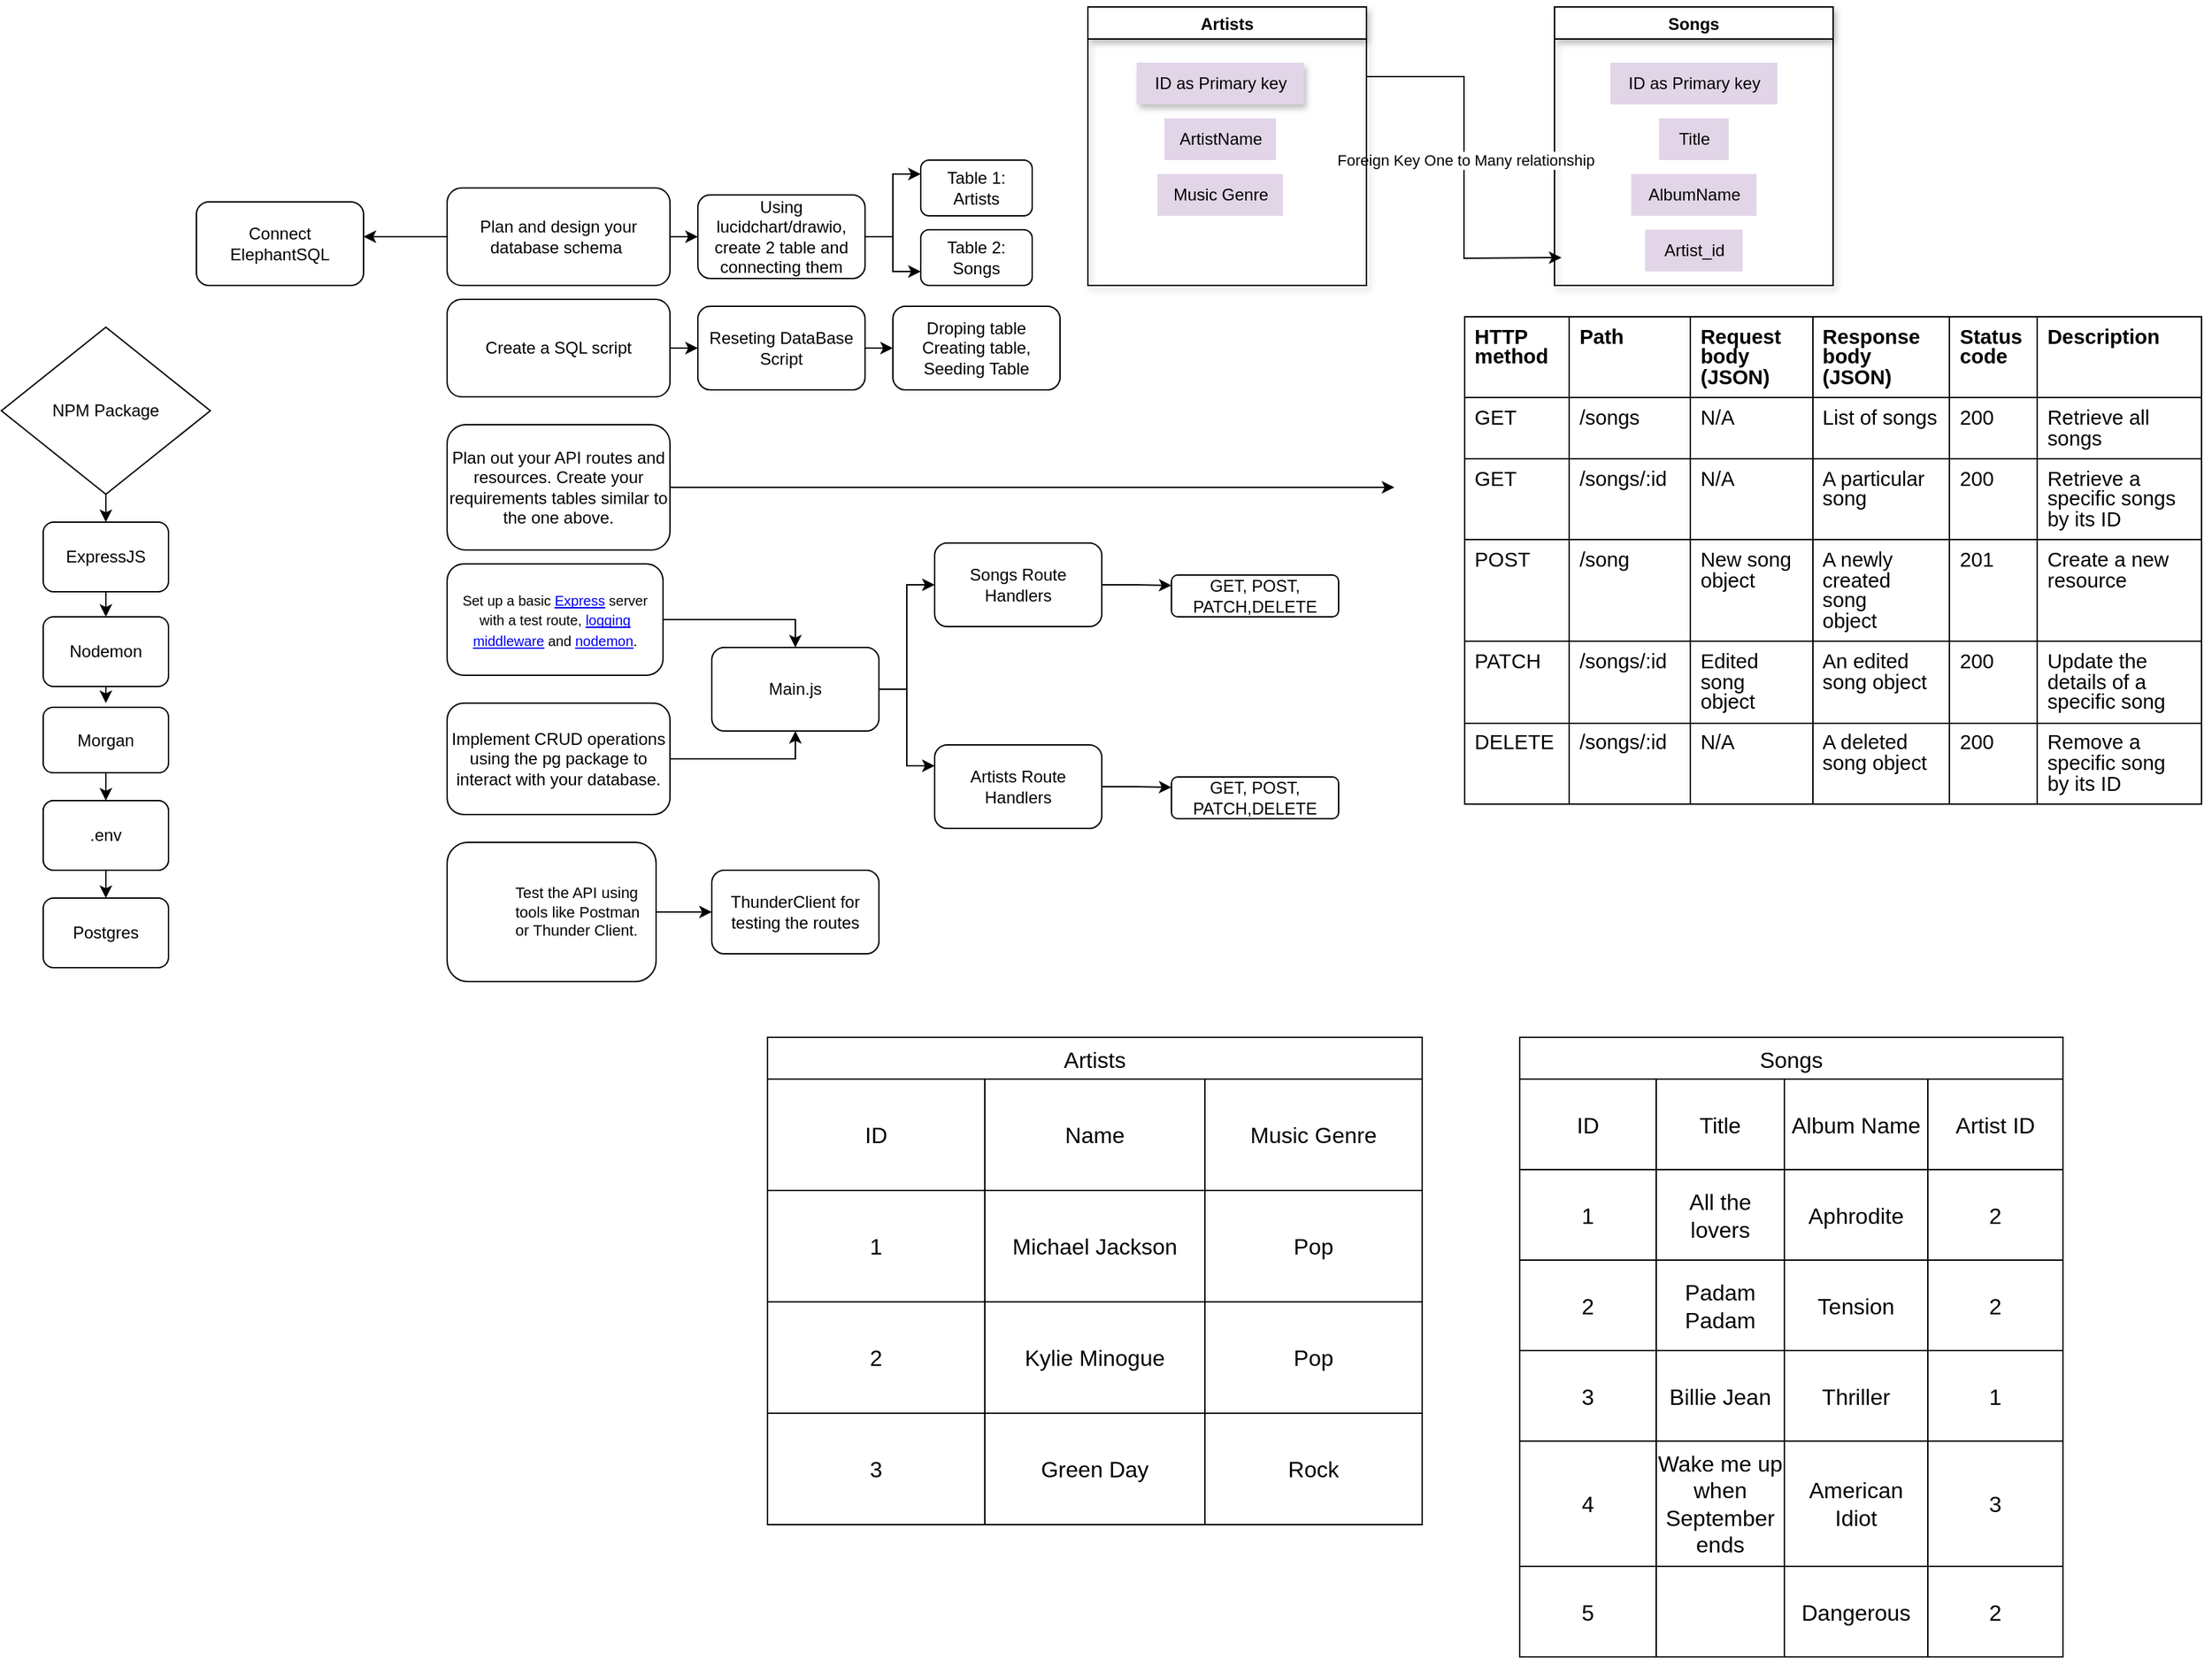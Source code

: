 <mxfile>
    <diagram name="Page-1" id="NZLwJHWUdEijCmFSZo5U">
        <mxGraphModel dx="633" dy="1511" grid="1" gridSize="10" guides="1" tooltips="1" connect="1" arrows="1" fold="1" page="1" pageScale="1" pageWidth="850" pageHeight="1100" math="0" shadow="0">
            <root>
                <mxCell id="0"/>
                <mxCell id="1" parent="0"/>
                <mxCell id="MP1pSOhWw1-A5AuxiCTw-13" style="edgeStyle=orthogonalEdgeStyle;rounded=0;orthogonalLoop=1;jettySize=auto;html=1;exitX=1;exitY=0.5;exitDx=0;exitDy=0;entryX=0;entryY=0.5;entryDx=0;entryDy=0;" parent="1" source="MP1pSOhWw1-A5AuxiCTw-2" target="MP1pSOhWw1-A5AuxiCTw-8" edge="1">
                    <mxGeometry relative="1" as="geometry"/>
                </mxCell>
                <mxCell id="n1W8WyWPI8wo-H7HfETh-5" style="edgeStyle=orthogonalEdgeStyle;rounded=0;orthogonalLoop=1;jettySize=auto;html=1;" parent="1" source="MP1pSOhWw1-A5AuxiCTw-2" edge="1">
                    <mxGeometry relative="1" as="geometry">
                        <mxPoint x="270" y="55" as="targetPoint"/>
                    </mxGeometry>
                </mxCell>
                <mxCell id="MP1pSOhWw1-A5AuxiCTw-2" value="Plan and design your database schema&amp;nbsp;" style="rounded=1;whiteSpace=wrap;html=1;" parent="1" vertex="1">
                    <mxGeometry x="330" y="20" width="160" height="70" as="geometry"/>
                </mxCell>
                <mxCell id="MP1pSOhWw1-A5AuxiCTw-22" value="" style="edgeStyle=orthogonalEdgeStyle;rounded=0;orthogonalLoop=1;jettySize=auto;html=1;" parent="1" source="MP1pSOhWw1-A5AuxiCTw-3" target="MP1pSOhWw1-A5AuxiCTw-18" edge="1">
                    <mxGeometry relative="1" as="geometry"/>
                </mxCell>
                <mxCell id="MP1pSOhWw1-A5AuxiCTw-3" value="Create a SQL script" style="rounded=1;whiteSpace=wrap;html=1;" parent="1" vertex="1">
                    <mxGeometry x="330" y="100" width="160" height="70" as="geometry"/>
                </mxCell>
                <mxCell id="MP1pSOhWw1-A5AuxiCTw-59" style="edgeStyle=orthogonalEdgeStyle;rounded=0;orthogonalLoop=1;jettySize=auto;html=1;exitX=1;exitY=0.5;exitDx=0;exitDy=0;" parent="1" source="MP1pSOhWw1-A5AuxiCTw-4" edge="1">
                    <mxGeometry relative="1" as="geometry">
                        <mxPoint x="1010" y="235" as="targetPoint"/>
                    </mxGeometry>
                </mxCell>
                <mxCell id="MP1pSOhWw1-A5AuxiCTw-4" value="Plan out your API routes and resources. Create your requirements tables similar to the one above." style="rounded=1;whiteSpace=wrap;html=1;" parent="1" vertex="1">
                    <mxGeometry x="330" y="190" width="160" height="90" as="geometry"/>
                </mxCell>
                <mxCell id="MP1pSOhWw1-A5AuxiCTw-24" style="edgeStyle=orthogonalEdgeStyle;rounded=0;orthogonalLoop=1;jettySize=auto;html=1;entryX=0.5;entryY=0;entryDx=0;entryDy=0;" parent="1" source="MP1pSOhWw1-A5AuxiCTw-5" target="MP1pSOhWw1-A5AuxiCTw-23" edge="1">
                    <mxGeometry relative="1" as="geometry"/>
                </mxCell>
                <mxCell id="MP1pSOhWw1-A5AuxiCTw-5" value="&lt;font style=&quot;font-size: 10px;&quot;&gt;Set up a basic&amp;nbsp;&lt;span style=&quot;border-color: var(--border-color); font-family: Arial; text-align: left; text-decoration-line: underline; text-decoration-skip-ink: none; color: rgb(17, 85, 204);&quot; class=&quot;c21&quot;&gt;&lt;a style=&quot;border-color: var(--border-color); text-decoration: inherit;&quot; href=&quot;https://www.google.com/url?q=https://expressjs.com/&amp;amp;sa=D&amp;amp;source=editors&amp;amp;ust=1696588872830771&amp;amp;usg=AOvVaw3Q-1ynsjV2Uif-jQ8RZWzV&quot; class=&quot;c8&quot;&gt;Express&lt;/a&gt;&lt;/span&gt;&lt;span style=&quot;font-family: Arial; text-align: left;&quot;&gt;&amp;nbsp;server with a test route,&amp;nbsp;&lt;/span&gt;&lt;span style=&quot;border-color: var(--border-color); font-family: Arial; text-align: left; text-decoration-line: underline; text-decoration-skip-ink: none; color: rgb(17, 85, 204);&quot; class=&quot;c21&quot;&gt;&lt;a style=&quot;border-color: var(--border-color); text-decoration: inherit;&quot; href=&quot;https://www.google.com/url?q=https://www.npmjs.com/package/morgan&amp;amp;sa=D&amp;amp;source=editors&amp;amp;ust=1696588872830972&amp;amp;usg=AOvVaw0UehI3n7YNhWWzpMSBK3u9&quot; class=&quot;c8&quot;&gt;logging middleware&lt;/a&gt;&lt;/span&gt;&lt;span style=&quot;font-family: Arial; text-align: left;&quot;&gt;&amp;nbsp;and&amp;nbsp;&lt;/span&gt;&lt;span style=&quot;border-color: var(--border-color); font-family: Arial; text-align: left; text-decoration-line: underline; text-decoration-skip-ink: none; color: rgb(17, 85, 204);&quot; class=&quot;c21&quot;&gt;&lt;a style=&quot;border-color: var(--border-color); text-decoration: inherit;&quot; href=&quot;https://www.google.com/url?q=https://www.npmjs.com/package/nodemon&amp;amp;sa=D&amp;amp;source=editors&amp;amp;ust=1696588872831096&amp;amp;usg=AOvVaw2lOopaytWeFyevFYSEqnsv&quot; class=&quot;c8&quot;&gt;nodemon&lt;/a&gt;&lt;/span&gt;&lt;span style=&quot;border-color: var(--border-color); font-family: Arial; text-align: left; vertical-align: baseline;&quot; class=&quot;c2&quot;&gt;.&lt;/span&gt;&lt;/font&gt;" style="rounded=1;whiteSpace=wrap;html=1;" parent="1" vertex="1">
                    <mxGeometry x="330" y="290" width="155" height="80" as="geometry"/>
                </mxCell>
                <mxCell id="MP1pSOhWw1-A5AuxiCTw-25" style="edgeStyle=orthogonalEdgeStyle;rounded=0;orthogonalLoop=1;jettySize=auto;html=1;entryX=0.5;entryY=1;entryDx=0;entryDy=0;" parent="1" source="MP1pSOhWw1-A5AuxiCTw-6" target="MP1pSOhWw1-A5AuxiCTw-23" edge="1">
                    <mxGeometry relative="1" as="geometry"/>
                </mxCell>
                <mxCell id="MP1pSOhWw1-A5AuxiCTw-6" value="Implement CRUD operations using the pg package to interact with your database." style="rounded=1;whiteSpace=wrap;html=1;" parent="1" vertex="1">
                    <mxGeometry x="330" y="390" width="160" height="80" as="geometry"/>
                </mxCell>
                <mxCell id="MP1pSOhWw1-A5AuxiCTw-27" style="edgeStyle=orthogonalEdgeStyle;rounded=0;orthogonalLoop=1;jettySize=auto;html=1;exitX=1;exitY=0.5;exitDx=0;exitDy=0;entryX=0;entryY=0.5;entryDx=0;entryDy=0;" parent="1" source="MP1pSOhWw1-A5AuxiCTw-7" target="MP1pSOhWw1-A5AuxiCTw-26" edge="1">
                    <mxGeometry relative="1" as="geometry"/>
                </mxCell>
                <mxCell id="MP1pSOhWw1-A5AuxiCTw-7" value="&lt;ol style=&quot;border-color: var(--border-color); margin: 0px; padding: 0px; list-style-type: none; font-family: Roboto, arial, sans, sans-serif; text-align: start;&quot; start=&quot;3&quot; class=&quot;c14 lst-kix_bntq7i7yl89-0&quot;&gt;&lt;li style=&quot;border-color: var(--border-color); font-family: Arial; margin-left: 36pt; padding-top: 12pt; padding-left: 0pt; padding-bottom: 12pt; line-height: 1.15; text-align: left; counter-increment: lst-ctn-kix_bntq7i7yl89-0 1;&quot; class=&quot;c3 li-bullet-0&quot;&gt;&lt;font style=&quot;font-size: 11px;&quot;&gt;Test the API using tools like Postman or Thunder Client.&lt;/font&gt;&lt;/li&gt;&lt;/ol&gt;" style="rounded=1;whiteSpace=wrap;html=1;" parent="1" vertex="1">
                    <mxGeometry x="330" y="490" width="150" height="100" as="geometry"/>
                </mxCell>
                <mxCell id="MP1pSOhWw1-A5AuxiCTw-14" style="edgeStyle=orthogonalEdgeStyle;rounded=0;orthogonalLoop=1;jettySize=auto;html=1;entryX=0;entryY=0.25;entryDx=0;entryDy=0;" parent="1" source="MP1pSOhWw1-A5AuxiCTw-8" target="MP1pSOhWw1-A5AuxiCTw-9" edge="1">
                    <mxGeometry relative="1" as="geometry"/>
                </mxCell>
                <mxCell id="MP1pSOhWw1-A5AuxiCTw-15" style="edgeStyle=orthogonalEdgeStyle;rounded=0;orthogonalLoop=1;jettySize=auto;html=1;exitX=1;exitY=0.5;exitDx=0;exitDy=0;entryX=0;entryY=0.75;entryDx=0;entryDy=0;" parent="1" source="MP1pSOhWw1-A5AuxiCTw-8" target="MP1pSOhWw1-A5AuxiCTw-10" edge="1">
                    <mxGeometry relative="1" as="geometry"/>
                </mxCell>
                <mxCell id="MP1pSOhWw1-A5AuxiCTw-8" value="Using lucidchart/drawio, create 2 table and connecting them" style="rounded=1;whiteSpace=wrap;html=1;" parent="1" vertex="1">
                    <mxGeometry x="510" y="25" width="120" height="60" as="geometry"/>
                </mxCell>
                <mxCell id="MP1pSOhWw1-A5AuxiCTw-9" value="Table 1: Artists" style="rounded=1;whiteSpace=wrap;html=1;" parent="1" vertex="1">
                    <mxGeometry x="670" width="80" height="40" as="geometry"/>
                </mxCell>
                <mxCell id="MP1pSOhWw1-A5AuxiCTw-10" value="Table 2: Songs" style="rounded=1;whiteSpace=wrap;html=1;" parent="1" vertex="1">
                    <mxGeometry x="670" y="50" width="80" height="40" as="geometry"/>
                </mxCell>
                <mxCell id="MP1pSOhWw1-A5AuxiCTw-21" style="edgeStyle=orthogonalEdgeStyle;rounded=0;orthogonalLoop=1;jettySize=auto;html=1;exitX=1;exitY=0.5;exitDx=0;exitDy=0;entryX=0;entryY=0.5;entryDx=0;entryDy=0;" parent="1" source="MP1pSOhWw1-A5AuxiCTw-18" target="MP1pSOhWw1-A5AuxiCTw-19" edge="1">
                    <mxGeometry relative="1" as="geometry"/>
                </mxCell>
                <mxCell id="MP1pSOhWw1-A5AuxiCTw-18" value="Reseting DataBase Script" style="rounded=1;whiteSpace=wrap;html=1;" parent="1" vertex="1">
                    <mxGeometry x="510" y="105" width="120" height="60" as="geometry"/>
                </mxCell>
                <mxCell id="MP1pSOhWw1-A5AuxiCTw-19" value="Droping table&lt;br&gt;Creating table,&lt;br&gt;Seeding Table" style="rounded=1;whiteSpace=wrap;html=1;" parent="1" vertex="1">
                    <mxGeometry x="650" y="105" width="120" height="60" as="geometry"/>
                </mxCell>
                <mxCell id="MP1pSOhWw1-A5AuxiCTw-35" style="edgeStyle=orthogonalEdgeStyle;rounded=0;orthogonalLoop=1;jettySize=auto;html=1;exitX=1;exitY=0.5;exitDx=0;exitDy=0;entryX=0;entryY=0.25;entryDx=0;entryDy=0;" parent="1" source="MP1pSOhWw1-A5AuxiCTw-23" target="MP1pSOhWw1-A5AuxiCTw-30" edge="1">
                    <mxGeometry relative="1" as="geometry"/>
                </mxCell>
                <mxCell id="MP1pSOhWw1-A5AuxiCTw-37" style="edgeStyle=orthogonalEdgeStyle;rounded=0;orthogonalLoop=1;jettySize=auto;html=1;exitX=1;exitY=0.5;exitDx=0;exitDy=0;entryX=0;entryY=0.5;entryDx=0;entryDy=0;" parent="1" source="MP1pSOhWw1-A5AuxiCTw-23" target="MP1pSOhWw1-A5AuxiCTw-29" edge="1">
                    <mxGeometry relative="1" as="geometry"/>
                </mxCell>
                <mxCell id="MP1pSOhWw1-A5AuxiCTw-23" value="Main.js" style="rounded=1;whiteSpace=wrap;html=1;" parent="1" vertex="1">
                    <mxGeometry x="520" y="350" width="120" height="60" as="geometry"/>
                </mxCell>
                <mxCell id="MP1pSOhWw1-A5AuxiCTw-26" value="ThunderClient for testing the routes" style="rounded=1;whiteSpace=wrap;html=1;" parent="1" vertex="1">
                    <mxGeometry x="520" y="510" width="120" height="60" as="geometry"/>
                </mxCell>
                <mxCell id="qhG7z6Sz0XXHwZTHZPaw-1" value="&lt;table class=&quot;c19&quot; style=&quot;font-style: normal; font-variant-caps: normal; font-weight: 400; letter-spacing: normal; text-align: start; text-transform: none; word-spacing: 0px; -webkit-text-stroke-width: 0px; text-decoration: none; margin-left: 21pt; border-spacing: 0px; border-collapse: collapse; margin-right: auto; caret-color: rgb(0, 0, 0); color: rgb(0, 0, 0); font-family: Roboto, arial, sans, sans-serif; background-color: rgb(255, 255, 255);&quot;&gt;&lt;tbody&gt;&lt;tr class=&quot;c15&quot; style=&quot;height: 0pt;&quot;&gt;&lt;td class=&quot;c24&quot; colspan=&quot;1&quot; rowspan=&quot;1&quot; style=&quot;padding: 5pt; border-style: solid; border-color: rgb(0, 0, 0); border-width: 1pt; vertical-align: top; width: 54pt;&quot;&gt;&lt;p class=&quot;c7&quot; style=&quot;margin: 0px; color: rgb(0, 0, 0); font-size: 11pt; font-family: Arial; padding-top: 0pt; padding-bottom: 0pt; line-height: 1; text-align: left;&quot;&gt;&lt;span class=&quot;c17 c8&quot; style=&quot;color: rgb(0, 0, 0); text-decoration: none; vertical-align: baseline; font-size: 11pt; font-family: Arial; font-style: normal; font-weight: 700;&quot;&gt;HTTP method&lt;/span&gt;&lt;/p&gt;&lt;/td&gt;&lt;td class=&quot;c14&quot; colspan=&quot;1&quot; rowspan=&quot;1&quot; style=&quot;padding: 5pt; border-style: solid; border-color: rgb(0, 0, 0); border-width: 1pt; vertical-align: top; width: 75pt;&quot;&gt;&lt;p class=&quot;c7&quot; style=&quot;margin: 0px; color: rgb(0, 0, 0); font-size: 11pt; font-family: Arial; padding-top: 0pt; padding-bottom: 0pt; line-height: 1; text-align: left;&quot;&gt;&lt;span class=&quot;c17 c8&quot; style=&quot;color: rgb(0, 0, 0); text-decoration: none; vertical-align: baseline; font-size: 11pt; font-family: Arial; font-style: normal; font-weight: 700;&quot;&gt;Path&lt;/span&gt;&lt;/p&gt;&lt;/td&gt;&lt;td class=&quot;c4&quot; colspan=&quot;1&quot; rowspan=&quot;1&quot; style=&quot;padding: 5pt; border-style: solid; border-color: rgb(0, 0, 0); border-width: 1pt; vertical-align: top; width: 87pt;&quot;&gt;&lt;p class=&quot;c7&quot; style=&quot;margin: 0px; color: rgb(0, 0, 0); font-size: 11pt; font-family: Arial; padding-top: 0pt; padding-bottom: 0pt; line-height: 1; text-align: left;&quot;&gt;&lt;span class=&quot;c17 c8&quot; style=&quot;color: rgb(0, 0, 0); text-decoration: none; vertical-align: baseline; font-size: 11pt; font-family: Arial; font-style: normal; font-weight: 700;&quot;&gt;Request body (JSON)&lt;/span&gt;&lt;/p&gt;&lt;/td&gt;&lt;td class=&quot;c11&quot; colspan=&quot;1&quot; rowspan=&quot;1&quot; style=&quot;padding: 5pt; border-style: solid; border-color: rgb(0, 0, 0); border-width: 1pt; vertical-align: top; width: 93pt;&quot;&gt;&lt;p class=&quot;c7&quot; style=&quot;margin: 0px; color: rgb(0, 0, 0); font-size: 11pt; font-family: Arial; padding-top: 0pt; padding-bottom: 0pt; line-height: 1; text-align: left;&quot;&gt;&lt;span class=&quot;c17 c8&quot; style=&quot;color: rgb(0, 0, 0); text-decoration: none; vertical-align: baseline; font-size: 11pt; font-family: Arial; font-style: normal; font-weight: 700;&quot;&gt;Response body (JSON)&lt;/span&gt;&lt;/p&gt;&lt;/td&gt;&lt;td class=&quot;c2&quot; colspan=&quot;1&quot; rowspan=&quot;1&quot; style=&quot;padding: 5pt; border-style: solid; border-color: rgb(0, 0, 0); border-width: 1pt; vertical-align: top; width: 44.2pt;&quot;&gt;&lt;p class=&quot;c7&quot; style=&quot;margin: 0px; color: rgb(0, 0, 0); font-size: 11pt; font-family: Arial; padding-top: 0pt; padding-bottom: 0pt; line-height: 1; text-align: left;&quot;&gt;&lt;span class=&quot;c8 c17&quot; style=&quot;color: rgb(0, 0, 0); text-decoration: none; vertical-align: baseline; font-size: 11pt; font-family: Arial; font-style: normal; font-weight: 700;&quot;&gt;Status code&lt;/span&gt;&lt;/p&gt;&lt;/td&gt;&lt;td class=&quot;c16&quot; colspan=&quot;1&quot; rowspan=&quot;1&quot; style=&quot;padding: 5pt; border-style: solid; border-color: rgb(0, 0, 0); border-width: 1pt; vertical-align: top; width: 125.2pt;&quot;&gt;&lt;p class=&quot;c7&quot; style=&quot;margin: 0px; color: rgb(0, 0, 0); font-size: 11pt; font-family: Arial; padding-top: 0pt; padding-bottom: 0pt; line-height: 1; text-align: left;&quot;&gt;&lt;span class=&quot;c17 c8&quot; style=&quot;color: rgb(0, 0, 0); text-decoration: none; vertical-align: baseline; font-size: 11pt; font-family: Arial; font-style: normal; font-weight: 700;&quot;&gt;Description&lt;/span&gt;&lt;/p&gt;&lt;/td&gt;&lt;/tr&gt;&lt;tr class=&quot;c15&quot; style=&quot;height: 0pt;&quot;&gt;&lt;td class=&quot;c24&quot; colspan=&quot;1&quot; rowspan=&quot;1&quot; style=&quot;padding: 5pt; border-style: solid; border-color: rgb(0, 0, 0); border-width: 1pt; vertical-align: top; width: 54pt;&quot;&gt;&lt;p class=&quot;c7&quot; style=&quot;margin: 0px; color: rgb(0, 0, 0); font-size: 11pt; font-family: Arial; padding-top: 0pt; padding-bottom: 0pt; line-height: 1; text-align: left;&quot;&gt;&lt;span class=&quot;c6&quot; style=&quot;color: rgb(0, 0, 0); font-weight: 400; text-decoration: none; vertical-align: baseline; font-size: 11pt; font-family: Arial; font-style: normal;&quot;&gt;GET&lt;/span&gt;&lt;/p&gt;&lt;/td&gt;&lt;td class=&quot;c14&quot; colspan=&quot;1&quot; rowspan=&quot;1&quot; style=&quot;padding: 5pt; border-style: solid; border-color: rgb(0, 0, 0); border-width: 1pt; vertical-align: top; width: 75pt;&quot;&gt;&lt;p class=&quot;c7&quot; style=&quot;margin: 0px; color: rgb(0, 0, 0); font-size: 11pt; font-family: Arial; padding-top: 0pt; padding-bottom: 0pt; line-height: 1; text-align: left;&quot;&gt;&lt;span class=&quot;c6&quot; style=&quot;color: rgb(0, 0, 0); font-weight: 400; text-decoration: none; vertical-align: baseline; font-size: 11pt; font-family: Arial; font-style: normal;&quot;&gt;/songs&lt;/span&gt;&lt;/p&gt;&lt;/td&gt;&lt;td class=&quot;c4&quot; colspan=&quot;1&quot; rowspan=&quot;1&quot; style=&quot;padding: 5pt; border-style: solid; border-color: rgb(0, 0, 0); border-width: 1pt; vertical-align: top; width: 87pt;&quot;&gt;&lt;p class=&quot;c7&quot; style=&quot;margin: 0px; color: rgb(0, 0, 0); font-size: 11pt; font-family: Arial; padding-top: 0pt; padding-bottom: 0pt; line-height: 1; text-align: left;&quot;&gt;&lt;span class=&quot;c6&quot; style=&quot;color: rgb(0, 0, 0); font-weight: 400; text-decoration: none; vertical-align: baseline; font-size: 11pt; font-family: Arial; font-style: normal;&quot;&gt;N/A&lt;/span&gt;&lt;/p&gt;&lt;/td&gt;&lt;td class=&quot;c11&quot; colspan=&quot;1&quot; rowspan=&quot;1&quot; style=&quot;padding: 5pt; border-style: solid; border-color: rgb(0, 0, 0); border-width: 1pt; vertical-align: top; width: 93pt;&quot;&gt;&lt;p class=&quot;c7&quot; style=&quot;margin: 0px; color: rgb(0, 0, 0); font-size: 11pt; font-family: Arial; padding-top: 0pt; padding-bottom: 0pt; line-height: 1; text-align: left;&quot;&gt;&lt;span class=&quot;c6&quot; style=&quot;color: rgb(0, 0, 0); font-weight: 400; text-decoration: none; vertical-align: baseline; font-size: 11pt; font-family: Arial; font-style: normal;&quot;&gt;List of songs&lt;/span&gt;&lt;/p&gt;&lt;/td&gt;&lt;td class=&quot;c2&quot; colspan=&quot;1&quot; rowspan=&quot;1&quot; style=&quot;padding: 5pt; border-style: solid; border-color: rgb(0, 0, 0); border-width: 1pt; vertical-align: top; width: 44.2pt;&quot;&gt;&lt;p class=&quot;c7&quot; style=&quot;margin: 0px; color: rgb(0, 0, 0); font-size: 11pt; font-family: Arial; padding-top: 0pt; padding-bottom: 0pt; line-height: 1; text-align: left;&quot;&gt;&lt;span class=&quot;c6&quot; style=&quot;color: rgb(0, 0, 0); font-weight: 400; text-decoration: none; vertical-align: baseline; font-size: 11pt; font-family: Arial; font-style: normal;&quot;&gt;200&lt;/span&gt;&lt;/p&gt;&lt;/td&gt;&lt;td class=&quot;c16&quot; colspan=&quot;1&quot; rowspan=&quot;1&quot; style=&quot;padding: 5pt; border-style: solid; border-color: rgb(0, 0, 0); border-width: 1pt; vertical-align: top; width: 125.2pt;&quot;&gt;&lt;p class=&quot;c7&quot; style=&quot;margin: 0px; color: rgb(0, 0, 0); font-size: 11pt; font-family: Arial; padding-top: 0pt; padding-bottom: 0pt; line-height: 1; text-align: left;&quot;&gt;&lt;span class=&quot;c6&quot; style=&quot;color: rgb(0, 0, 0); font-weight: 400; text-decoration: none; vertical-align: baseline; font-size: 11pt; font-family: Arial; font-style: normal;&quot;&gt;Retrieve all songs&lt;/span&gt;&lt;/p&gt;&lt;/td&gt;&lt;/tr&gt;&lt;tr class=&quot;c15&quot; style=&quot;height: 0pt;&quot;&gt;&lt;td class=&quot;c24&quot; colspan=&quot;1&quot; rowspan=&quot;1&quot; style=&quot;padding: 5pt; border-style: solid; border-color: rgb(0, 0, 0); border-width: 1pt; vertical-align: top; width: 54pt;&quot;&gt;&lt;p class=&quot;c7&quot; style=&quot;margin: 0px; color: rgb(0, 0, 0); font-size: 11pt; font-family: Arial; padding-top: 0pt; padding-bottom: 0pt; line-height: 1; text-align: left;&quot;&gt;&lt;span class=&quot;c6&quot; style=&quot;color: rgb(0, 0, 0); font-weight: 400; text-decoration: none; vertical-align: baseline; font-size: 11pt; font-family: Arial; font-style: normal;&quot;&gt;GET&lt;/span&gt;&lt;/p&gt;&lt;/td&gt;&lt;td class=&quot;c14&quot; colspan=&quot;1&quot; rowspan=&quot;1&quot; style=&quot;padding: 5pt; border-style: solid; border-color: rgb(0, 0, 0); border-width: 1pt; vertical-align: top; width: 75pt;&quot;&gt;&lt;p class=&quot;c7&quot; style=&quot;margin: 0px; color: rgb(0, 0, 0); font-size: 11pt; font-family: Arial; padding-top: 0pt; padding-bottom: 0pt; line-height: 1; text-align: left;&quot;&gt;&lt;span class=&quot;c6&quot; style=&quot;color: rgb(0, 0, 0); font-weight: 400; text-decoration: none; vertical-align: baseline; font-size: 11pt; font-family: Arial; font-style: normal;&quot;&gt;/songs/:id&lt;/span&gt;&lt;/p&gt;&lt;/td&gt;&lt;td class=&quot;c4&quot; colspan=&quot;1&quot; rowspan=&quot;1&quot; style=&quot;padding: 5pt; border-style: solid; border-color: rgb(0, 0, 0); border-width: 1pt; vertical-align: top; width: 87pt;&quot;&gt;&lt;p class=&quot;c7&quot; style=&quot;margin: 0px; color: rgb(0, 0, 0); font-size: 11pt; font-family: Arial; padding-top: 0pt; padding-bottom: 0pt; line-height: 1; text-align: left;&quot;&gt;&lt;span class=&quot;c6&quot; style=&quot;color: rgb(0, 0, 0); font-weight: 400; text-decoration: none; vertical-align: baseline; font-size: 11pt; font-family: Arial; font-style: normal;&quot;&gt;N/A&lt;/span&gt;&lt;/p&gt;&lt;/td&gt;&lt;td class=&quot;c11&quot; colspan=&quot;1&quot; rowspan=&quot;1&quot; style=&quot;padding: 5pt; border-style: solid; border-color: rgb(0, 0, 0); border-width: 1pt; vertical-align: top; width: 93pt;&quot;&gt;&lt;p class=&quot;c7&quot; style=&quot;margin: 0px; color: rgb(0, 0, 0); font-size: 11pt; font-family: Arial; padding-top: 0pt; padding-bottom: 0pt; line-height: 1; text-align: left;&quot;&gt;&lt;span class=&quot;c6&quot; style=&quot;color: rgb(0, 0, 0); font-weight: 400; text-decoration: none; vertical-align: baseline; font-size: 11pt; font-family: Arial; font-style: normal;&quot;&gt;A particular song&lt;/span&gt;&lt;/p&gt;&lt;/td&gt;&lt;td class=&quot;c2&quot; colspan=&quot;1&quot; rowspan=&quot;1&quot; style=&quot;padding: 5pt; border-style: solid; border-color: rgb(0, 0, 0); border-width: 1pt; vertical-align: top; width: 44.2pt;&quot;&gt;&lt;p class=&quot;c7&quot; style=&quot;margin: 0px; color: rgb(0, 0, 0); font-size: 11pt; font-family: Arial; padding-top: 0pt; padding-bottom: 0pt; line-height: 1; text-align: left;&quot;&gt;&lt;span class=&quot;c6&quot; style=&quot;color: rgb(0, 0, 0); font-weight: 400; text-decoration: none; vertical-align: baseline; font-size: 11pt; font-family: Arial; font-style: normal;&quot;&gt;200&lt;/span&gt;&lt;/p&gt;&lt;/td&gt;&lt;td class=&quot;c16&quot; colspan=&quot;1&quot; rowspan=&quot;1&quot; style=&quot;padding: 5pt; border-style: solid; border-color: rgb(0, 0, 0); border-width: 1pt; vertical-align: top; width: 125.2pt;&quot;&gt;&lt;p class=&quot;c7&quot; style=&quot;margin: 0px; color: rgb(0, 0, 0); font-size: 11pt; font-family: Arial; padding-top: 0pt; padding-bottom: 0pt; line-height: 1; text-align: left;&quot;&gt;&lt;span class=&quot;c6&quot; style=&quot;color: rgb(0, 0, 0); font-weight: 400; text-decoration: none; vertical-align: baseline; font-size: 11pt; font-family: Arial; font-style: normal;&quot;&gt;Retrieve a specific songs by its ID&lt;/span&gt;&lt;/p&gt;&lt;/td&gt;&lt;/tr&gt;&lt;tr class=&quot;c15&quot; style=&quot;height: 0pt;&quot;&gt;&lt;td class=&quot;c24&quot; colspan=&quot;1&quot; rowspan=&quot;1&quot; style=&quot;padding: 5pt; border-style: solid; border-color: rgb(0, 0, 0); border-width: 1pt; vertical-align: top; width: 54pt;&quot;&gt;&lt;p class=&quot;c7&quot; style=&quot;margin: 0px; color: rgb(0, 0, 0); font-size: 11pt; font-family: Arial; padding-top: 0pt; padding-bottom: 0pt; line-height: 1; text-align: left;&quot;&gt;&lt;span class=&quot;c6&quot; style=&quot;color: rgb(0, 0, 0); font-weight: 400; text-decoration: none; vertical-align: baseline; font-size: 11pt; font-family: Arial; font-style: normal;&quot;&gt;POST&lt;/span&gt;&lt;/p&gt;&lt;/td&gt;&lt;td class=&quot;c14&quot; colspan=&quot;1&quot; rowspan=&quot;1&quot; style=&quot;padding: 5pt; border-style: solid; border-color: rgb(0, 0, 0); border-width: 1pt; vertical-align: top; width: 75pt;&quot;&gt;&lt;p class=&quot;c7&quot; style=&quot;margin: 0px; color: rgb(0, 0, 0); font-size: 11pt; font-family: Arial; padding-top: 0pt; padding-bottom: 0pt; line-height: 1; text-align: left;&quot;&gt;&lt;span class=&quot;c6&quot; style=&quot;color: rgb(0, 0, 0); font-weight: 400; text-decoration: none; vertical-align: baseline; font-size: 11pt; font-family: Arial; font-style: normal;&quot;&gt;/song&lt;/span&gt;&lt;/p&gt;&lt;/td&gt;&lt;td class=&quot;c4&quot; colspan=&quot;1&quot; rowspan=&quot;1&quot; style=&quot;padding: 5pt; border-style: solid; border-color: rgb(0, 0, 0); border-width: 1pt; vertical-align: top; width: 87pt;&quot;&gt;&lt;p class=&quot;c7&quot; style=&quot;margin: 0px; color: rgb(0, 0, 0); font-size: 11pt; font-family: Arial; padding-top: 0pt; padding-bottom: 0pt; line-height: 1; text-align: left;&quot;&gt;&lt;span class=&quot;c6&quot; style=&quot;color: rgb(0, 0, 0); font-weight: 400; text-decoration: none; vertical-align: baseline; font-size: 11pt; font-family: Arial; font-style: normal;&quot;&gt;New song object&lt;/span&gt;&lt;/p&gt;&lt;/td&gt;&lt;td class=&quot;c11&quot; colspan=&quot;1&quot; rowspan=&quot;1&quot; style=&quot;padding: 5pt; border-style: solid; border-color: rgb(0, 0, 0); border-width: 1pt; vertical-align: top; width: 93pt;&quot;&gt;&lt;p class=&quot;c7&quot; style=&quot;margin: 0px; color: rgb(0, 0, 0); font-size: 11pt; font-family: Arial; padding-top: 0pt; padding-bottom: 0pt; line-height: 1; text-align: left;&quot;&gt;&lt;span class=&quot;c6&quot; style=&quot;color: rgb(0, 0, 0); font-weight: 400; text-decoration: none; vertical-align: baseline; font-size: 11pt; font-family: Arial; font-style: normal;&quot;&gt;A newly created song&lt;/span&gt;&lt;/p&gt;&lt;p class=&quot;c7&quot; style=&quot;margin: 0px; color: rgb(0, 0, 0); font-size: 11pt; font-family: Arial; padding-top: 0pt; padding-bottom: 0pt; line-height: 1; text-align: left;&quot;&gt;&lt;span class=&quot;c6&quot; style=&quot;color: rgb(0, 0, 0); font-weight: 400; text-decoration: none; vertical-align: baseline; font-size: 11pt; font-family: Arial; font-style: normal;&quot;&gt;object&lt;/span&gt;&lt;/p&gt;&lt;/td&gt;&lt;td class=&quot;c2&quot; colspan=&quot;1&quot; rowspan=&quot;1&quot; style=&quot;padding: 5pt; border-style: solid; border-color: rgb(0, 0, 0); border-width: 1pt; vertical-align: top; width: 44.2pt;&quot;&gt;&lt;p class=&quot;c7&quot; style=&quot;margin: 0px; color: rgb(0, 0, 0); font-size: 11pt; font-family: Arial; padding-top: 0pt; padding-bottom: 0pt; line-height: 1; text-align: left;&quot;&gt;&lt;span class=&quot;c6&quot; style=&quot;color: rgb(0, 0, 0); font-weight: 400; text-decoration: none; vertical-align: baseline; font-size: 11pt; font-family: Arial; font-style: normal;&quot;&gt;201&lt;/span&gt;&lt;/p&gt;&lt;/td&gt;&lt;td class=&quot;c16&quot; colspan=&quot;1&quot; rowspan=&quot;1&quot; style=&quot;padding: 5pt; border-style: solid; border-color: rgb(0, 0, 0); border-width: 1pt; vertical-align: top; width: 125.2pt;&quot;&gt;&lt;p class=&quot;c7&quot; style=&quot;margin: 0px; color: rgb(0, 0, 0); font-size: 11pt; font-family: Arial; padding-top: 0pt; padding-bottom: 0pt; line-height: 1; text-align: left;&quot;&gt;&lt;span class=&quot;c6&quot; style=&quot;color: rgb(0, 0, 0); font-weight: 400; text-decoration: none; vertical-align: baseline; font-size: 11pt; font-family: Arial; font-style: normal;&quot;&gt;Create a new resource&lt;/span&gt;&lt;/p&gt;&lt;/td&gt;&lt;/tr&gt;&lt;tr class=&quot;c15&quot; style=&quot;height: 0pt;&quot;&gt;&lt;td class=&quot;c24&quot; colspan=&quot;1&quot; rowspan=&quot;1&quot; style=&quot;padding: 5pt; border-style: solid; border-color: rgb(0, 0, 0); border-width: 1pt; vertical-align: top; width: 54pt;&quot;&gt;&lt;p class=&quot;c7&quot; style=&quot;margin: 0px; color: rgb(0, 0, 0); font-size: 11pt; font-family: Arial; padding-top: 0pt; padding-bottom: 0pt; line-height: 1; text-align: left;&quot;&gt;&lt;span class=&quot;c6&quot; style=&quot;color: rgb(0, 0, 0); font-weight: 400; text-decoration: none; vertical-align: baseline; font-size: 11pt; font-family: Arial; font-style: normal;&quot;&gt;PATCH&lt;/span&gt;&lt;/p&gt;&lt;/td&gt;&lt;td class=&quot;c14&quot; colspan=&quot;1&quot; rowspan=&quot;1&quot; style=&quot;padding: 5pt; border-style: solid; border-color: rgb(0, 0, 0); border-width: 1pt; vertical-align: top; width: 75pt;&quot;&gt;&lt;p class=&quot;c7&quot; style=&quot;margin: 0px; color: rgb(0, 0, 0); font-size: 11pt; font-family: Arial; padding-top: 0pt; padding-bottom: 0pt; line-height: 1; text-align: left;&quot;&gt;&lt;span class=&quot;c6&quot; style=&quot;color: rgb(0, 0, 0); font-weight: 400; text-decoration: none; vertical-align: baseline; font-size: 11pt; font-family: Arial; font-style: normal;&quot;&gt;/songs/:id&lt;/span&gt;&lt;/p&gt;&lt;/td&gt;&lt;td class=&quot;c4&quot; colspan=&quot;1&quot; rowspan=&quot;1&quot; style=&quot;padding: 5pt; border-style: solid; border-color: rgb(0, 0, 0); border-width: 1pt; vertical-align: top; width: 87pt;&quot;&gt;&lt;p class=&quot;c7&quot; style=&quot;margin: 0px; color: rgb(0, 0, 0); font-size: 11pt; font-family: Arial; padding-top: 0pt; padding-bottom: 0pt; line-height: 1; text-align: left;&quot;&gt;&lt;span class=&quot;c6&quot; style=&quot;color: rgb(0, 0, 0); font-weight: 400; text-decoration: none; vertical-align: baseline; font-size: 11pt; font-family: Arial; font-style: normal;&quot;&gt;Edited song object&lt;/span&gt;&lt;/p&gt;&lt;/td&gt;&lt;td class=&quot;c11&quot; colspan=&quot;1&quot; rowspan=&quot;1&quot; style=&quot;padding: 5pt; border-style: solid; border-color: rgb(0, 0, 0); border-width: 1pt; vertical-align: top; width: 93pt;&quot;&gt;&lt;p class=&quot;c7&quot; style=&quot;margin: 0px; color: rgb(0, 0, 0); font-size: 11pt; font-family: Arial; padding-top: 0pt; padding-bottom: 0pt; line-height: 1; text-align: left;&quot;&gt;&lt;span class=&quot;c6&quot; style=&quot;color: rgb(0, 0, 0); font-weight: 400; text-decoration: none; vertical-align: baseline; font-size: 11pt; font-family: Arial; font-style: normal;&quot;&gt;An edited song object&lt;/span&gt;&lt;/p&gt;&lt;/td&gt;&lt;td class=&quot;c2&quot; colspan=&quot;1&quot; rowspan=&quot;1&quot; style=&quot;padding: 5pt; border-style: solid; border-color: rgb(0, 0, 0); border-width: 1pt; vertical-align: top; width: 44.2pt;&quot;&gt;&lt;p class=&quot;c7&quot; style=&quot;margin: 0px; color: rgb(0, 0, 0); font-size: 11pt; font-family: Arial; padding-top: 0pt; padding-bottom: 0pt; line-height: 1; text-align: left;&quot;&gt;&lt;span class=&quot;c6&quot; style=&quot;color: rgb(0, 0, 0); font-weight: 400; text-decoration: none; vertical-align: baseline; font-size: 11pt; font-family: Arial; font-style: normal;&quot;&gt;200&lt;/span&gt;&lt;/p&gt;&lt;/td&gt;&lt;td class=&quot;c16&quot; colspan=&quot;1&quot; rowspan=&quot;1&quot; style=&quot;padding: 5pt; border-style: solid; border-color: rgb(0, 0, 0); border-width: 1pt; vertical-align: top; width: 125.2pt;&quot;&gt;&lt;p class=&quot;c7&quot; style=&quot;margin: 0px; color: rgb(0, 0, 0); font-size: 11pt; font-family: Arial; padding-top: 0pt; padding-bottom: 0pt; line-height: 1; text-align: left;&quot;&gt;&lt;span class=&quot;c6&quot; style=&quot;color: rgb(0, 0, 0); font-weight: 400; text-decoration: none; vertical-align: baseline; font-size: 11pt; font-family: Arial; font-style: normal;&quot;&gt;Update the details of a specific song&lt;/span&gt;&lt;/p&gt;&lt;/td&gt;&lt;/tr&gt;&lt;tr class=&quot;c15&quot; style=&quot;height: 0pt;&quot;&gt;&lt;td class=&quot;c24&quot; colspan=&quot;1&quot; rowspan=&quot;1&quot; style=&quot;padding: 5pt; border-style: solid; border-color: rgb(0, 0, 0); border-width: 1pt; vertical-align: top; width: 54pt;&quot;&gt;&lt;p class=&quot;c7&quot; style=&quot;margin: 0px; color: rgb(0, 0, 0); font-size: 11pt; font-family: Arial; padding-top: 0pt; padding-bottom: 0pt; line-height: 1; text-align: left;&quot;&gt;&lt;span class=&quot;c6&quot; style=&quot;color: rgb(0, 0, 0); font-weight: 400; text-decoration: none; vertical-align: baseline; font-size: 11pt; font-family: Arial; font-style: normal;&quot;&gt;DELETE&lt;/span&gt;&lt;/p&gt;&lt;/td&gt;&lt;td class=&quot;c14&quot; colspan=&quot;1&quot; rowspan=&quot;1&quot; style=&quot;padding: 5pt; border-style: solid; border-color: rgb(0, 0, 0); border-width: 1pt; vertical-align: top; width: 75pt;&quot;&gt;&lt;p class=&quot;c7&quot; style=&quot;margin: 0px; color: rgb(0, 0, 0); font-size: 11pt; font-family: Arial; padding-top: 0pt; padding-bottom: 0pt; line-height: 1; text-align: left;&quot;&gt;&lt;span class=&quot;c6&quot; style=&quot;color: rgb(0, 0, 0); font-weight: 400; text-decoration: none; vertical-align: baseline; font-size: 11pt; font-family: Arial; font-style: normal;&quot;&gt;/songs/:id&lt;/span&gt;&lt;/p&gt;&lt;/td&gt;&lt;td class=&quot;c4&quot; colspan=&quot;1&quot; rowspan=&quot;1&quot; style=&quot;padding: 5pt; border-style: solid; border-color: rgb(0, 0, 0); border-width: 1pt; vertical-align: top; width: 87pt;&quot;&gt;&lt;p class=&quot;c7&quot; style=&quot;margin: 0px; color: rgb(0, 0, 0); font-size: 11pt; font-family: Arial; padding-top: 0pt; padding-bottom: 0pt; line-height: 1; text-align: left;&quot;&gt;&lt;span class=&quot;c6&quot; style=&quot;color: rgb(0, 0, 0); font-weight: 400; text-decoration: none; vertical-align: baseline; font-size: 11pt; font-family: Arial; font-style: normal;&quot;&gt;N/A&lt;/span&gt;&lt;/p&gt;&lt;/td&gt;&lt;td class=&quot;c11&quot; colspan=&quot;1&quot; rowspan=&quot;1&quot; style=&quot;padding: 5pt; border-style: solid; border-color: rgb(0, 0, 0); border-width: 1pt; vertical-align: top; width: 93pt;&quot;&gt;&lt;p class=&quot;c7&quot; style=&quot;margin: 0px; color: rgb(0, 0, 0); font-size: 11pt; font-family: Arial; padding-top: 0pt; padding-bottom: 0pt; line-height: 1; text-align: left;&quot;&gt;&lt;span class=&quot;c6&quot; style=&quot;color: rgb(0, 0, 0); font-weight: 400; text-decoration: none; vertical-align: baseline; font-size: 11pt; font-family: Arial; font-style: normal;&quot;&gt;A deleted song object&lt;/span&gt;&lt;/p&gt;&lt;/td&gt;&lt;td class=&quot;c2&quot; colspan=&quot;1&quot; rowspan=&quot;1&quot; style=&quot;padding: 5pt; border-style: solid; border-color: rgb(0, 0, 0); border-width: 1pt; vertical-align: top; width: 44.2pt;&quot;&gt;&lt;p class=&quot;c7&quot; style=&quot;margin: 0px; color: rgb(0, 0, 0); font-size: 11pt; font-family: Arial; padding-top: 0pt; padding-bottom: 0pt; line-height: 1; text-align: left;&quot;&gt;&lt;span class=&quot;c6&quot; style=&quot;color: rgb(0, 0, 0); font-weight: 400; text-decoration: none; vertical-align: baseline; font-size: 11pt; font-family: Arial; font-style: normal;&quot;&gt;200&lt;/span&gt;&lt;/p&gt;&lt;/td&gt;&lt;td class=&quot;c16&quot; colspan=&quot;1&quot; rowspan=&quot;1&quot; style=&quot;padding: 5pt; border-style: solid; border-color: rgb(0, 0, 0); border-width: 1pt; vertical-align: top; width: 125.2pt;&quot;&gt;&lt;p class=&quot;c7&quot; style=&quot;margin: 0px; color: rgb(0, 0, 0); font-size: 11pt; font-family: Arial; padding-top: 0pt; padding-bottom: 0pt; line-height: 1; text-align: left;&quot;&gt;&lt;span class=&quot;c6&quot; style=&quot;color: rgb(0, 0, 0); font-weight: 400; text-decoration: none; vertical-align: baseline; font-size: 11pt; font-family: Arial; font-style: normal;&quot;&gt;Remove a specific song by its ID&lt;/span&gt;&lt;/p&gt;&lt;/td&gt;&lt;/tr&gt;&lt;/tbody&gt;&lt;/table&gt;" style="text;whiteSpace=wrap;html=1;shadow=1;" parent="1" vertex="1">
                    <mxGeometry x="1030" y="105" width="560" height="440" as="geometry"/>
                </mxCell>
                <mxCell id="MP1pSOhWw1-A5AuxiCTw-38" style="edgeStyle=orthogonalEdgeStyle;rounded=0;orthogonalLoop=1;jettySize=auto;html=1;exitX=1;exitY=0.5;exitDx=0;exitDy=0;entryX=0;entryY=0.25;entryDx=0;entryDy=0;" parent="1" source="MP1pSOhWw1-A5AuxiCTw-29" target="MP1pSOhWw1-A5AuxiCTw-31" edge="1">
                    <mxGeometry relative="1" as="geometry"/>
                </mxCell>
                <mxCell id="MP1pSOhWw1-A5AuxiCTw-29" value="Songs&amp;nbsp;Route Handlers" style="rounded=1;whiteSpace=wrap;html=1;" parent="1" vertex="1">
                    <mxGeometry x="680" y="275" width="120" height="60" as="geometry"/>
                </mxCell>
                <mxCell id="MP1pSOhWw1-A5AuxiCTw-39" style="edgeStyle=orthogonalEdgeStyle;rounded=0;orthogonalLoop=1;jettySize=auto;html=1;exitX=1;exitY=0.5;exitDx=0;exitDy=0;entryX=0;entryY=0.25;entryDx=0;entryDy=0;" parent="1" source="MP1pSOhWw1-A5AuxiCTw-30" target="MP1pSOhWw1-A5AuxiCTw-34" edge="1">
                    <mxGeometry relative="1" as="geometry"/>
                </mxCell>
                <mxCell id="MP1pSOhWw1-A5AuxiCTw-30" value="Artists&amp;nbsp;Route Handlers" style="rounded=1;whiteSpace=wrap;html=1;" parent="1" vertex="1">
                    <mxGeometry x="680" y="420" width="120" height="60" as="geometry"/>
                </mxCell>
                <mxCell id="MP1pSOhWw1-A5AuxiCTw-31" value="GET, POST, PATCH,DELETE" style="rounded=1;whiteSpace=wrap;html=1;" parent="1" vertex="1">
                    <mxGeometry x="850" y="298" width="120" height="30" as="geometry"/>
                </mxCell>
                <mxCell id="MP1pSOhWw1-A5AuxiCTw-34" value="GET, POST, PATCH,DELETE" style="rounded=1;whiteSpace=wrap;html=1;" parent="1" vertex="1">
                    <mxGeometry x="850" y="443" width="120" height="30" as="geometry"/>
                </mxCell>
                <mxCell id="n1W8WyWPI8wo-H7HfETh-4" value="Connect ElephantSQL&lt;br&gt;" style="rounded=1;whiteSpace=wrap;html=1;" parent="1" vertex="1">
                    <mxGeometry x="150" y="30" width="120" height="60" as="geometry"/>
                </mxCell>
                <mxCell id="n1W8WyWPI8wo-H7HfETh-6" value="NPM Package" style="rhombus;whiteSpace=wrap;html=1;" parent="1" vertex="1">
                    <mxGeometry x="10" y="120" width="150" height="120" as="geometry"/>
                </mxCell>
                <mxCell id="n1W8WyWPI8wo-H7HfETh-9" value="ExpressJS&lt;br&gt;" style="rounded=1;whiteSpace=wrap;html=1;" parent="1" vertex="1">
                    <mxGeometry x="40" y="260" width="90" height="50" as="geometry"/>
                </mxCell>
                <mxCell id="n1W8WyWPI8wo-H7HfETh-10" value="Nodemon&lt;br&gt;" style="rounded=1;whiteSpace=wrap;html=1;" parent="1" vertex="1">
                    <mxGeometry x="40" y="328" width="90" height="50" as="geometry"/>
                </mxCell>
                <mxCell id="n1W8WyWPI8wo-H7HfETh-11" value="PostgreSQL" style="rounded=1;whiteSpace=wrap;html=1;" parent="1" vertex="1">
                    <mxGeometry x="40" y="460" width="90" height="50" as="geometry"/>
                </mxCell>
                <mxCell id="qhG7z6Sz0XXHwZTHZPaw-7" style="edgeStyle=orthogonalEdgeStyle;rounded=0;orthogonalLoop=1;jettySize=auto;html=1;exitX=0.5;exitY=1;exitDx=0;exitDy=0;entryX=0.5;entryY=0;entryDx=0;entryDy=0;" parent="1" source="qhG7z6Sz0XXHwZTHZPaw-4" target="qhG7z6Sz0XXHwZTHZPaw-5" edge="1">
                    <mxGeometry relative="1" as="geometry"/>
                </mxCell>
                <mxCell id="qhG7z6Sz0XXHwZTHZPaw-4" value=".env" style="rounded=1;whiteSpace=wrap;html=1;" parent="1" vertex="1">
                    <mxGeometry x="40" y="460" width="90" height="50" as="geometry"/>
                </mxCell>
                <mxCell id="n1W8WyWPI8wo-H7HfETh-13" style="edgeStyle=orthogonalEdgeStyle;rounded=0;orthogonalLoop=1;jettySize=auto;html=1;exitX=0.5;exitY=1;exitDx=0;exitDy=0;entryX=0.5;entryY=0;entryDx=0;entryDy=0;" parent="1" source="n1W8WyWPI8wo-H7HfETh-9" target="n1W8WyWPI8wo-H7HfETh-10" edge="1">
                    <mxGeometry relative="1" as="geometry"/>
                </mxCell>
                <mxCell id="qhG7z6Sz0XXHwZTHZPaw-6" style="edgeStyle=orthogonalEdgeStyle;rounded=0;orthogonalLoop=1;jettySize=auto;html=1;exitX=0.5;exitY=1;exitDx=0;exitDy=0;entryX=0.5;entryY=0;entryDx=0;entryDy=0;" parent="1" source="qhG7z6Sz0XXHwZTHZPaw-2" target="qhG7z6Sz0XXHwZTHZPaw-4" edge="1">
                    <mxGeometry relative="1" as="geometry"/>
                </mxCell>
                <mxCell id="qhG7z6Sz0XXHwZTHZPaw-2" value="Morgan" style="rounded=1;whiteSpace=wrap;html=1;" parent="1" vertex="1">
                    <mxGeometry x="40" y="393" width="90" height="47" as="geometry"/>
                </mxCell>
                <mxCell id="n1W8WyWPI8wo-H7HfETh-14" style="edgeStyle=orthogonalEdgeStyle;rounded=0;orthogonalLoop=1;jettySize=auto;html=1;exitX=0.5;exitY=1;exitDx=0;exitDy=0;" parent="1" source="n1W8WyWPI8wo-H7HfETh-10" edge="1">
                    <mxGeometry relative="1" as="geometry">
                        <mxPoint x="85" y="390" as="targetPoint"/>
                    </mxGeometry>
                </mxCell>
                <mxCell id="n1W8WyWPI8wo-H7HfETh-12" style="edgeStyle=orthogonalEdgeStyle;rounded=0;orthogonalLoop=1;jettySize=auto;html=1;exitX=0.5;exitY=1;exitDx=0;exitDy=0;entryX=0.5;entryY=0;entryDx=0;entryDy=0;" parent="1" source="n1W8WyWPI8wo-H7HfETh-6" target="n1W8WyWPI8wo-H7HfETh-9" edge="1">
                    <mxGeometry relative="1" as="geometry"/>
                </mxCell>
                <mxCell id="qhG7z6Sz0XXHwZTHZPaw-5" value="Postgres" style="rounded=1;whiteSpace=wrap;html=1;" parent="1" vertex="1">
                    <mxGeometry x="40" y="530" width="90" height="50" as="geometry"/>
                </mxCell>
                <mxCell id="MP1pSOhWw1-A5AuxiCTw-40" value="Songs" style="swimlane;startSize=23;shadow=1;" parent="1" vertex="1">
                    <mxGeometry x="1125" y="-110" width="200" height="200" as="geometry"/>
                </mxCell>
                <mxCell id="MP1pSOhWw1-A5AuxiCTw-42" value="ID as Primary key" style="text;html=1;align=center;verticalAlign=middle;resizable=0;points=[];autosize=1;strokeColor=none;fillColor=#E1D5E7;" parent="MP1pSOhWw1-A5AuxiCTw-40" vertex="1">
                    <mxGeometry x="40" y="40" width="120" height="30" as="geometry"/>
                </mxCell>
                <mxCell id="MP1pSOhWw1-A5AuxiCTw-43" value="Title" style="text;html=1;align=center;verticalAlign=middle;resizable=0;points=[];autosize=1;strokeColor=none;fillColor=#E1D5E7;" parent="MP1pSOhWw1-A5AuxiCTw-40" vertex="1">
                    <mxGeometry x="75" y="80" width="50" height="30" as="geometry"/>
                </mxCell>
                <mxCell id="MP1pSOhWw1-A5AuxiCTw-44" value="AlbumName" style="text;html=1;align=center;verticalAlign=middle;resizable=0;points=[];autosize=1;strokeColor=none;fillColor=#E1D5E7;" parent="MP1pSOhWw1-A5AuxiCTw-40" vertex="1">
                    <mxGeometry x="55" y="120" width="90" height="30" as="geometry"/>
                </mxCell>
                <mxCell id="MP1pSOhWw1-A5AuxiCTw-45" value="Artist_id" style="text;html=1;align=center;verticalAlign=middle;resizable=0;points=[];autosize=1;strokeColor=none;fillColor=#E1D5E7;" parent="MP1pSOhWw1-A5AuxiCTw-40" vertex="1">
                    <mxGeometry x="65" y="160" width="70" height="30" as="geometry"/>
                </mxCell>
                <mxCell id="MP1pSOhWw1-A5AuxiCTw-57" style="edgeStyle=orthogonalEdgeStyle;rounded=0;orthogonalLoop=1;jettySize=auto;html=1;exitX=1;exitY=0.25;exitDx=0;exitDy=0;" parent="1" source="MP1pSOhWw1-A5AuxiCTw-41" edge="1">
                    <mxGeometry relative="1" as="geometry">
                        <mxPoint x="1130" y="70" as="targetPoint"/>
                    </mxGeometry>
                </mxCell>
                <mxCell id="MP1pSOhWw1-A5AuxiCTw-58" value="Foreign Key One to Many relationship" style="edgeLabel;html=1;align=center;verticalAlign=middle;resizable=0;points=[];" parent="MP1pSOhWw1-A5AuxiCTw-57" vertex="1" connectable="0">
                    <mxGeometry x="-0.043" y="1" relative="1" as="geometry">
                        <mxPoint as="offset"/>
                    </mxGeometry>
                </mxCell>
                <mxCell id="MP1pSOhWw1-A5AuxiCTw-41" value="Artists" style="swimlane;startSize=23;shadow=1;" parent="1" vertex="1">
                    <mxGeometry x="790" y="-110" width="200" height="200" as="geometry"/>
                </mxCell>
                <mxCell id="MP1pSOhWw1-A5AuxiCTw-47" value="ArtistName" style="text;html=1;align=center;verticalAlign=middle;resizable=0;points=[];autosize=1;strokeColor=none;fillColor=#E1D5E7;" parent="MP1pSOhWw1-A5AuxiCTw-41" vertex="1">
                    <mxGeometry x="55" y="80" width="80" height="30" as="geometry"/>
                </mxCell>
                <mxCell id="MP1pSOhWw1-A5AuxiCTw-48" value="Music Genre" style="text;html=1;align=center;verticalAlign=middle;resizable=0;points=[];autosize=1;strokeColor=none;fillColor=#E1D5E7;" parent="MP1pSOhWw1-A5AuxiCTw-41" vertex="1">
                    <mxGeometry x="50" y="120" width="90" height="30" as="geometry"/>
                </mxCell>
                <mxCell id="MP1pSOhWw1-A5AuxiCTw-52" value="ID as Primary key" style="text;html=1;align=center;verticalAlign=middle;resizable=0;points=[];autosize=1;strokeColor=none;fillColor=#E1D5E7;shadow=1;" parent="MP1pSOhWw1-A5AuxiCTw-41" vertex="1">
                    <mxGeometry x="35" y="40" width="120" height="30" as="geometry"/>
                </mxCell>
                <mxCell id="m4HijtxjJcu4ZLrHtjkM-1" value="Artists" style="shape=table;startSize=30;container=1;collapsible=0;childLayout=tableLayout;strokeColor=default;fontSize=16;" parent="1" vertex="1">
                    <mxGeometry x="560" y="630" width="470" height="350" as="geometry"/>
                </mxCell>
                <mxCell id="m4HijtxjJcu4ZLrHtjkM-2" value="" style="shape=tableRow;horizontal=0;startSize=0;swimlaneHead=0;swimlaneBody=0;strokeColor=inherit;top=0;left=0;bottom=0;right=0;collapsible=0;dropTarget=0;fillColor=none;points=[[0,0.5],[1,0.5]];portConstraint=eastwest;fontSize=16;" parent="m4HijtxjJcu4ZLrHtjkM-1" vertex="1">
                    <mxGeometry y="30" width="470" height="80" as="geometry"/>
                </mxCell>
                <mxCell id="m4HijtxjJcu4ZLrHtjkM-3" value="ID" style="shape=partialRectangle;html=1;whiteSpace=wrap;connectable=0;strokeColor=inherit;overflow=hidden;fillColor=none;top=0;left=0;bottom=0;right=0;pointerEvents=1;fontSize=16;" parent="m4HijtxjJcu4ZLrHtjkM-2" vertex="1">
                    <mxGeometry width="156" height="80" as="geometry">
                        <mxRectangle width="156" height="80" as="alternateBounds"/>
                    </mxGeometry>
                </mxCell>
                <mxCell id="m4HijtxjJcu4ZLrHtjkM-4" value="Name" style="shape=partialRectangle;html=1;whiteSpace=wrap;connectable=0;strokeColor=inherit;overflow=hidden;fillColor=none;top=0;left=0;bottom=0;right=0;pointerEvents=1;fontSize=16;" parent="m4HijtxjJcu4ZLrHtjkM-2" vertex="1">
                    <mxGeometry x="156" width="158" height="80" as="geometry">
                        <mxRectangle width="158" height="80" as="alternateBounds"/>
                    </mxGeometry>
                </mxCell>
                <mxCell id="m4HijtxjJcu4ZLrHtjkM-5" value="Music Genre" style="shape=partialRectangle;html=1;whiteSpace=wrap;connectable=0;strokeColor=inherit;overflow=hidden;fillColor=none;top=0;left=0;bottom=0;right=0;pointerEvents=1;fontSize=16;" parent="m4HijtxjJcu4ZLrHtjkM-2" vertex="1">
                    <mxGeometry x="314" width="156" height="80" as="geometry">
                        <mxRectangle width="156" height="80" as="alternateBounds"/>
                    </mxGeometry>
                </mxCell>
                <mxCell id="m4HijtxjJcu4ZLrHtjkM-6" value="" style="shape=tableRow;horizontal=0;startSize=0;swimlaneHead=0;swimlaneBody=0;strokeColor=inherit;top=0;left=0;bottom=0;right=0;collapsible=0;dropTarget=0;fillColor=none;points=[[0,0.5],[1,0.5]];portConstraint=eastwest;fontSize=16;" parent="m4HijtxjJcu4ZLrHtjkM-1" vertex="1">
                    <mxGeometry y="110" width="470" height="80" as="geometry"/>
                </mxCell>
                <mxCell id="m4HijtxjJcu4ZLrHtjkM-7" value="1" style="shape=partialRectangle;html=1;whiteSpace=wrap;connectable=0;strokeColor=inherit;overflow=hidden;fillColor=none;top=0;left=0;bottom=0;right=0;pointerEvents=1;fontSize=16;" parent="m4HijtxjJcu4ZLrHtjkM-6" vertex="1">
                    <mxGeometry width="156" height="80" as="geometry">
                        <mxRectangle width="156" height="80" as="alternateBounds"/>
                    </mxGeometry>
                </mxCell>
                <mxCell id="m4HijtxjJcu4ZLrHtjkM-8" value="Michael Jackson" style="shape=partialRectangle;html=1;whiteSpace=wrap;connectable=0;strokeColor=inherit;overflow=hidden;fillColor=none;top=0;left=0;bottom=0;right=0;pointerEvents=1;fontSize=16;" parent="m4HijtxjJcu4ZLrHtjkM-6" vertex="1">
                    <mxGeometry x="156" width="158" height="80" as="geometry">
                        <mxRectangle width="158" height="80" as="alternateBounds"/>
                    </mxGeometry>
                </mxCell>
                <mxCell id="m4HijtxjJcu4ZLrHtjkM-9" value="Pop" style="shape=partialRectangle;html=1;whiteSpace=wrap;connectable=0;strokeColor=inherit;overflow=hidden;fillColor=none;top=0;left=0;bottom=0;right=0;pointerEvents=1;fontSize=16;" parent="m4HijtxjJcu4ZLrHtjkM-6" vertex="1">
                    <mxGeometry x="314" width="156" height="80" as="geometry">
                        <mxRectangle width="156" height="80" as="alternateBounds"/>
                    </mxGeometry>
                </mxCell>
                <mxCell id="m4HijtxjJcu4ZLrHtjkM-10" value="" style="shape=tableRow;horizontal=0;startSize=0;swimlaneHead=0;swimlaneBody=0;strokeColor=inherit;top=0;left=0;bottom=0;right=0;collapsible=0;dropTarget=0;fillColor=none;points=[[0,0.5],[1,0.5]];portConstraint=eastwest;fontSize=16;" parent="m4HijtxjJcu4ZLrHtjkM-1" vertex="1">
                    <mxGeometry y="190" width="470" height="80" as="geometry"/>
                </mxCell>
                <mxCell id="m4HijtxjJcu4ZLrHtjkM-11" value="2" style="shape=partialRectangle;html=1;whiteSpace=wrap;connectable=0;strokeColor=inherit;overflow=hidden;fillColor=none;top=0;left=0;bottom=0;right=0;pointerEvents=1;fontSize=16;" parent="m4HijtxjJcu4ZLrHtjkM-10" vertex="1">
                    <mxGeometry width="156" height="80" as="geometry">
                        <mxRectangle width="156" height="80" as="alternateBounds"/>
                    </mxGeometry>
                </mxCell>
                <mxCell id="m4HijtxjJcu4ZLrHtjkM-12" value="Kylie Minogue" style="shape=partialRectangle;html=1;whiteSpace=wrap;connectable=0;strokeColor=inherit;overflow=hidden;fillColor=none;top=0;left=0;bottom=0;right=0;pointerEvents=1;fontSize=16;" parent="m4HijtxjJcu4ZLrHtjkM-10" vertex="1">
                    <mxGeometry x="156" width="158" height="80" as="geometry">
                        <mxRectangle width="158" height="80" as="alternateBounds"/>
                    </mxGeometry>
                </mxCell>
                <mxCell id="m4HijtxjJcu4ZLrHtjkM-13" value="Pop" style="shape=partialRectangle;html=1;whiteSpace=wrap;connectable=0;strokeColor=inherit;overflow=hidden;fillColor=none;top=0;left=0;bottom=0;right=0;pointerEvents=1;fontSize=16;" parent="m4HijtxjJcu4ZLrHtjkM-10" vertex="1">
                    <mxGeometry x="314" width="156" height="80" as="geometry">
                        <mxRectangle width="156" height="80" as="alternateBounds"/>
                    </mxGeometry>
                </mxCell>
                <mxCell id="m4HijtxjJcu4ZLrHtjkM-17" style="shape=tableRow;horizontal=0;startSize=0;swimlaneHead=0;swimlaneBody=0;strokeColor=inherit;top=0;left=0;bottom=0;right=0;collapsible=0;dropTarget=0;fillColor=none;points=[[0,0.5],[1,0.5]];portConstraint=eastwest;fontSize=16;" parent="m4HijtxjJcu4ZLrHtjkM-1" vertex="1">
                    <mxGeometry y="270" width="470" height="80" as="geometry"/>
                </mxCell>
                <mxCell id="m4HijtxjJcu4ZLrHtjkM-18" value="3" style="shape=partialRectangle;html=1;whiteSpace=wrap;connectable=0;strokeColor=inherit;overflow=hidden;fillColor=none;top=0;left=0;bottom=0;right=0;pointerEvents=1;fontSize=16;" parent="m4HijtxjJcu4ZLrHtjkM-17" vertex="1">
                    <mxGeometry width="156" height="80" as="geometry">
                        <mxRectangle width="156" height="80" as="alternateBounds"/>
                    </mxGeometry>
                </mxCell>
                <mxCell id="m4HijtxjJcu4ZLrHtjkM-19" value="Green Day" style="shape=partialRectangle;html=1;whiteSpace=wrap;connectable=0;strokeColor=inherit;overflow=hidden;fillColor=none;top=0;left=0;bottom=0;right=0;pointerEvents=1;fontSize=16;" parent="m4HijtxjJcu4ZLrHtjkM-17" vertex="1">
                    <mxGeometry x="156" width="158" height="80" as="geometry">
                        <mxRectangle width="158" height="80" as="alternateBounds"/>
                    </mxGeometry>
                </mxCell>
                <mxCell id="m4HijtxjJcu4ZLrHtjkM-20" value="Rock" style="shape=partialRectangle;html=1;whiteSpace=wrap;connectable=0;strokeColor=inherit;overflow=hidden;fillColor=none;top=0;left=0;bottom=0;right=0;pointerEvents=1;fontSize=16;" parent="m4HijtxjJcu4ZLrHtjkM-17" vertex="1">
                    <mxGeometry x="314" width="156" height="80" as="geometry">
                        <mxRectangle width="156" height="80" as="alternateBounds"/>
                    </mxGeometry>
                </mxCell>
                <mxCell id="m4HijtxjJcu4ZLrHtjkM-21" value="Songs" style="shape=table;startSize=30;container=1;collapsible=0;childLayout=tableLayout;strokeColor=default;fontSize=16;" parent="1" vertex="1">
                    <mxGeometry x="1100" y="630" width="390" height="445" as="geometry"/>
                </mxCell>
                <mxCell id="m4HijtxjJcu4ZLrHtjkM-22" value="" style="shape=tableRow;horizontal=0;startSize=0;swimlaneHead=0;swimlaneBody=0;strokeColor=inherit;top=0;left=0;bottom=0;right=0;collapsible=0;dropTarget=0;fillColor=none;points=[[0,0.5],[1,0.5]];portConstraint=eastwest;fontSize=16;" parent="m4HijtxjJcu4ZLrHtjkM-21" vertex="1">
                    <mxGeometry y="30" width="390" height="65" as="geometry"/>
                </mxCell>
                <mxCell id="m4HijtxjJcu4ZLrHtjkM-23" value="ID" style="shape=partialRectangle;html=1;whiteSpace=wrap;connectable=0;strokeColor=inherit;overflow=hidden;fillColor=none;top=0;left=0;bottom=0;right=0;pointerEvents=1;fontSize=16;" parent="m4HijtxjJcu4ZLrHtjkM-22" vertex="1">
                    <mxGeometry width="98" height="65" as="geometry">
                        <mxRectangle width="98" height="65" as="alternateBounds"/>
                    </mxGeometry>
                </mxCell>
                <mxCell id="m4HijtxjJcu4ZLrHtjkM-24" value="Title" style="shape=partialRectangle;html=1;whiteSpace=wrap;connectable=0;strokeColor=inherit;overflow=hidden;fillColor=none;top=0;left=0;bottom=0;right=0;pointerEvents=1;fontSize=16;" parent="m4HijtxjJcu4ZLrHtjkM-22" vertex="1">
                    <mxGeometry x="98" width="92" height="65" as="geometry">
                        <mxRectangle width="92" height="65" as="alternateBounds"/>
                    </mxGeometry>
                </mxCell>
                <mxCell id="m4HijtxjJcu4ZLrHtjkM-25" value="Album Name" style="shape=partialRectangle;html=1;whiteSpace=wrap;connectable=0;strokeColor=inherit;overflow=hidden;fillColor=none;top=0;left=0;bottom=0;right=0;pointerEvents=1;fontSize=16;" parent="m4HijtxjJcu4ZLrHtjkM-22" vertex="1">
                    <mxGeometry x="190" width="103" height="65" as="geometry">
                        <mxRectangle width="103" height="65" as="alternateBounds"/>
                    </mxGeometry>
                </mxCell>
                <mxCell id="m4HijtxjJcu4ZLrHtjkM-34" value="Artist ID" style="shape=partialRectangle;html=1;whiteSpace=wrap;connectable=0;strokeColor=inherit;overflow=hidden;fillColor=none;top=0;left=0;bottom=0;right=0;pointerEvents=1;fontSize=16;" parent="m4HijtxjJcu4ZLrHtjkM-22" vertex="1">
                    <mxGeometry x="293" width="97" height="65" as="geometry">
                        <mxRectangle width="97" height="65" as="alternateBounds"/>
                    </mxGeometry>
                </mxCell>
                <mxCell id="m4HijtxjJcu4ZLrHtjkM-26" value="" style="shape=tableRow;horizontal=0;startSize=0;swimlaneHead=0;swimlaneBody=0;strokeColor=inherit;top=0;left=0;bottom=0;right=0;collapsible=0;dropTarget=0;fillColor=none;points=[[0,0.5],[1,0.5]];portConstraint=eastwest;fontSize=16;" parent="m4HijtxjJcu4ZLrHtjkM-21" vertex="1">
                    <mxGeometry y="95" width="390" height="65" as="geometry"/>
                </mxCell>
                <mxCell id="m4HijtxjJcu4ZLrHtjkM-27" value="1" style="shape=partialRectangle;html=1;whiteSpace=wrap;connectable=0;strokeColor=inherit;overflow=hidden;fillColor=none;top=0;left=0;bottom=0;right=0;pointerEvents=1;fontSize=16;" parent="m4HijtxjJcu4ZLrHtjkM-26" vertex="1">
                    <mxGeometry width="98" height="65" as="geometry">
                        <mxRectangle width="98" height="65" as="alternateBounds"/>
                    </mxGeometry>
                </mxCell>
                <mxCell id="m4HijtxjJcu4ZLrHtjkM-28" value="All the lovers" style="shape=partialRectangle;html=1;whiteSpace=wrap;connectable=0;strokeColor=inherit;overflow=hidden;fillColor=none;top=0;left=0;bottom=0;right=0;pointerEvents=1;fontSize=16;" parent="m4HijtxjJcu4ZLrHtjkM-26" vertex="1">
                    <mxGeometry x="98" width="92" height="65" as="geometry">
                        <mxRectangle width="92" height="65" as="alternateBounds"/>
                    </mxGeometry>
                </mxCell>
                <mxCell id="m4HijtxjJcu4ZLrHtjkM-29" value="Aphrodite" style="shape=partialRectangle;html=1;whiteSpace=wrap;connectable=0;strokeColor=inherit;overflow=hidden;fillColor=none;top=0;left=0;bottom=0;right=0;pointerEvents=1;fontSize=16;" parent="m4HijtxjJcu4ZLrHtjkM-26" vertex="1">
                    <mxGeometry x="190" width="103" height="65" as="geometry">
                        <mxRectangle width="103" height="65" as="alternateBounds"/>
                    </mxGeometry>
                </mxCell>
                <mxCell id="m4HijtxjJcu4ZLrHtjkM-35" value="2" style="shape=partialRectangle;html=1;whiteSpace=wrap;connectable=0;strokeColor=inherit;overflow=hidden;fillColor=none;top=0;left=0;bottom=0;right=0;pointerEvents=1;fontSize=16;" parent="m4HijtxjJcu4ZLrHtjkM-26" vertex="1">
                    <mxGeometry x="293" width="97" height="65" as="geometry">
                        <mxRectangle width="97" height="65" as="alternateBounds"/>
                    </mxGeometry>
                </mxCell>
                <mxCell id="m4HijtxjJcu4ZLrHtjkM-30" value="" style="shape=tableRow;horizontal=0;startSize=0;swimlaneHead=0;swimlaneBody=0;strokeColor=inherit;top=0;left=0;bottom=0;right=0;collapsible=0;dropTarget=0;fillColor=none;points=[[0,0.5],[1,0.5]];portConstraint=eastwest;fontSize=16;" parent="m4HijtxjJcu4ZLrHtjkM-21" vertex="1">
                    <mxGeometry y="160" width="390" height="65" as="geometry"/>
                </mxCell>
                <mxCell id="m4HijtxjJcu4ZLrHtjkM-31" value="2" style="shape=partialRectangle;html=1;whiteSpace=wrap;connectable=0;strokeColor=inherit;overflow=hidden;fillColor=none;top=0;left=0;bottom=0;right=0;pointerEvents=1;fontSize=16;" parent="m4HijtxjJcu4ZLrHtjkM-30" vertex="1">
                    <mxGeometry width="98" height="65" as="geometry">
                        <mxRectangle width="98" height="65" as="alternateBounds"/>
                    </mxGeometry>
                </mxCell>
                <mxCell id="m4HijtxjJcu4ZLrHtjkM-32" value="Padam Padam" style="shape=partialRectangle;html=1;whiteSpace=wrap;connectable=0;strokeColor=inherit;overflow=hidden;fillColor=none;top=0;left=0;bottom=0;right=0;pointerEvents=1;fontSize=16;" parent="m4HijtxjJcu4ZLrHtjkM-30" vertex="1">
                    <mxGeometry x="98" width="92" height="65" as="geometry">
                        <mxRectangle width="92" height="65" as="alternateBounds"/>
                    </mxGeometry>
                </mxCell>
                <mxCell id="m4HijtxjJcu4ZLrHtjkM-33" value="Tension" style="shape=partialRectangle;html=1;whiteSpace=wrap;connectable=0;strokeColor=inherit;overflow=hidden;fillColor=none;top=0;left=0;bottom=0;right=0;pointerEvents=1;fontSize=16;" parent="m4HijtxjJcu4ZLrHtjkM-30" vertex="1">
                    <mxGeometry x="190" width="103" height="65" as="geometry">
                        <mxRectangle width="103" height="65" as="alternateBounds"/>
                    </mxGeometry>
                </mxCell>
                <mxCell id="m4HijtxjJcu4ZLrHtjkM-36" value="2" style="shape=partialRectangle;html=1;whiteSpace=wrap;connectable=0;strokeColor=inherit;overflow=hidden;fillColor=none;top=0;left=0;bottom=0;right=0;pointerEvents=1;fontSize=16;" parent="m4HijtxjJcu4ZLrHtjkM-30" vertex="1">
                    <mxGeometry x="293" width="97" height="65" as="geometry">
                        <mxRectangle width="97" height="65" as="alternateBounds"/>
                    </mxGeometry>
                </mxCell>
                <mxCell id="m4HijtxjJcu4ZLrHtjkM-37" style="shape=tableRow;horizontal=0;startSize=0;swimlaneHead=0;swimlaneBody=0;strokeColor=inherit;top=0;left=0;bottom=0;right=0;collapsible=0;dropTarget=0;fillColor=none;points=[[0,0.5],[1,0.5]];portConstraint=eastwest;fontSize=16;" parent="m4HijtxjJcu4ZLrHtjkM-21" vertex="1">
                    <mxGeometry y="225" width="390" height="65" as="geometry"/>
                </mxCell>
                <mxCell id="m4HijtxjJcu4ZLrHtjkM-38" value="3" style="shape=partialRectangle;html=1;whiteSpace=wrap;connectable=0;strokeColor=inherit;overflow=hidden;fillColor=none;top=0;left=0;bottom=0;right=0;pointerEvents=1;fontSize=16;" parent="m4HijtxjJcu4ZLrHtjkM-37" vertex="1">
                    <mxGeometry width="98" height="65" as="geometry">
                        <mxRectangle width="98" height="65" as="alternateBounds"/>
                    </mxGeometry>
                </mxCell>
                <mxCell id="m4HijtxjJcu4ZLrHtjkM-39" value="Billie Jean" style="shape=partialRectangle;html=1;whiteSpace=wrap;connectable=0;strokeColor=inherit;overflow=hidden;fillColor=none;top=0;left=0;bottom=0;right=0;pointerEvents=1;fontSize=16;" parent="m4HijtxjJcu4ZLrHtjkM-37" vertex="1">
                    <mxGeometry x="98" width="92" height="65" as="geometry">
                        <mxRectangle width="92" height="65" as="alternateBounds"/>
                    </mxGeometry>
                </mxCell>
                <mxCell id="m4HijtxjJcu4ZLrHtjkM-40" value="Thriller" style="shape=partialRectangle;html=1;whiteSpace=wrap;connectable=0;strokeColor=inherit;overflow=hidden;fillColor=none;top=0;left=0;bottom=0;right=0;pointerEvents=1;fontSize=16;" parent="m4HijtxjJcu4ZLrHtjkM-37" vertex="1">
                    <mxGeometry x="190" width="103" height="65" as="geometry">
                        <mxRectangle width="103" height="65" as="alternateBounds"/>
                    </mxGeometry>
                </mxCell>
                <mxCell id="m4HijtxjJcu4ZLrHtjkM-41" value="1" style="shape=partialRectangle;html=1;whiteSpace=wrap;connectable=0;strokeColor=inherit;overflow=hidden;fillColor=none;top=0;left=0;bottom=0;right=0;pointerEvents=1;fontSize=16;" parent="m4HijtxjJcu4ZLrHtjkM-37" vertex="1">
                    <mxGeometry x="293" width="97" height="65" as="geometry">
                        <mxRectangle width="97" height="65" as="alternateBounds"/>
                    </mxGeometry>
                </mxCell>
                <mxCell id="m4HijtxjJcu4ZLrHtjkM-42" style="shape=tableRow;horizontal=0;startSize=0;swimlaneHead=0;swimlaneBody=0;strokeColor=inherit;top=0;left=0;bottom=0;right=0;collapsible=0;dropTarget=0;fillColor=none;points=[[0,0.5],[1,0.5]];portConstraint=eastwest;fontSize=16;" parent="m4HijtxjJcu4ZLrHtjkM-21" vertex="1">
                    <mxGeometry y="290" width="390" height="90" as="geometry"/>
                </mxCell>
                <mxCell id="m4HijtxjJcu4ZLrHtjkM-43" value="4" style="shape=partialRectangle;html=1;whiteSpace=wrap;connectable=0;strokeColor=inherit;overflow=hidden;fillColor=none;top=0;left=0;bottom=0;right=0;pointerEvents=1;fontSize=16;" parent="m4HijtxjJcu4ZLrHtjkM-42" vertex="1">
                    <mxGeometry width="98" height="90" as="geometry">
                        <mxRectangle width="98" height="90" as="alternateBounds"/>
                    </mxGeometry>
                </mxCell>
                <mxCell id="m4HijtxjJcu4ZLrHtjkM-44" value="Wake me up when September ends" style="shape=partialRectangle;html=1;whiteSpace=wrap;connectable=0;strokeColor=inherit;overflow=hidden;fillColor=none;top=0;left=0;bottom=0;right=0;pointerEvents=1;fontSize=16;" parent="m4HijtxjJcu4ZLrHtjkM-42" vertex="1">
                    <mxGeometry x="98" width="92" height="90" as="geometry">
                        <mxRectangle width="92" height="90" as="alternateBounds"/>
                    </mxGeometry>
                </mxCell>
                <mxCell id="m4HijtxjJcu4ZLrHtjkM-45" value="American Idiot" style="shape=partialRectangle;html=1;whiteSpace=wrap;connectable=0;strokeColor=inherit;overflow=hidden;fillColor=none;top=0;left=0;bottom=0;right=0;pointerEvents=1;fontSize=16;" parent="m4HijtxjJcu4ZLrHtjkM-42" vertex="1">
                    <mxGeometry x="190" width="103" height="90" as="geometry">
                        <mxRectangle width="103" height="90" as="alternateBounds"/>
                    </mxGeometry>
                </mxCell>
                <mxCell id="m4HijtxjJcu4ZLrHtjkM-46" value="3" style="shape=partialRectangle;html=1;whiteSpace=wrap;connectable=0;strokeColor=inherit;overflow=hidden;fillColor=none;top=0;left=0;bottom=0;right=0;pointerEvents=1;fontSize=16;" parent="m4HijtxjJcu4ZLrHtjkM-42" vertex="1">
                    <mxGeometry x="293" width="97" height="90" as="geometry">
                        <mxRectangle width="97" height="90" as="alternateBounds"/>
                    </mxGeometry>
                </mxCell>
                <mxCell id="m4HijtxjJcu4ZLrHtjkM-47" style="shape=tableRow;horizontal=0;startSize=0;swimlaneHead=0;swimlaneBody=0;strokeColor=inherit;top=0;left=0;bottom=0;right=0;collapsible=0;dropTarget=0;fillColor=none;points=[[0,0.5],[1,0.5]];portConstraint=eastwest;fontSize=16;" parent="m4HijtxjJcu4ZLrHtjkM-21" vertex="1">
                    <mxGeometry y="380" width="390" height="65" as="geometry"/>
                </mxCell>
                <mxCell id="m4HijtxjJcu4ZLrHtjkM-48" value="5" style="shape=partialRectangle;html=1;whiteSpace=wrap;connectable=0;strokeColor=inherit;overflow=hidden;fillColor=none;top=0;left=0;bottom=0;right=0;pointerEvents=1;fontSize=16;" parent="m4HijtxjJcu4ZLrHtjkM-47" vertex="1">
                    <mxGeometry width="98" height="65" as="geometry">
                        <mxRectangle width="98" height="65" as="alternateBounds"/>
                    </mxGeometry>
                </mxCell>
                <mxCell id="m4HijtxjJcu4ZLrHtjkM-49" style="shape=partialRectangle;html=1;whiteSpace=wrap;connectable=0;strokeColor=inherit;overflow=hidden;fillColor=none;top=0;left=0;bottom=0;right=0;pointerEvents=1;fontSize=16;" parent="m4HijtxjJcu4ZLrHtjkM-47" vertex="1">
                    <mxGeometry x="98" width="92" height="65" as="geometry">
                        <mxRectangle width="92" height="65" as="alternateBounds"/>
                    </mxGeometry>
                </mxCell>
                <mxCell id="m4HijtxjJcu4ZLrHtjkM-50" value="Dangerous" style="shape=partialRectangle;html=1;whiteSpace=wrap;connectable=0;strokeColor=inherit;overflow=hidden;fillColor=none;top=0;left=0;bottom=0;right=0;pointerEvents=1;fontSize=16;" parent="m4HijtxjJcu4ZLrHtjkM-47" vertex="1">
                    <mxGeometry x="190" width="103" height="65" as="geometry">
                        <mxRectangle width="103" height="65" as="alternateBounds"/>
                    </mxGeometry>
                </mxCell>
                <mxCell id="m4HijtxjJcu4ZLrHtjkM-51" value="2" style="shape=partialRectangle;html=1;whiteSpace=wrap;connectable=0;strokeColor=inherit;overflow=hidden;fillColor=none;top=0;left=0;bottom=0;right=0;pointerEvents=1;fontSize=16;" parent="m4HijtxjJcu4ZLrHtjkM-47" vertex="1">
                    <mxGeometry x="293" width="97" height="65" as="geometry">
                        <mxRectangle width="97" height="65" as="alternateBounds"/>
                    </mxGeometry>
                </mxCell>
            </root>
        </mxGraphModel>
    </diagram>
</mxfile>
